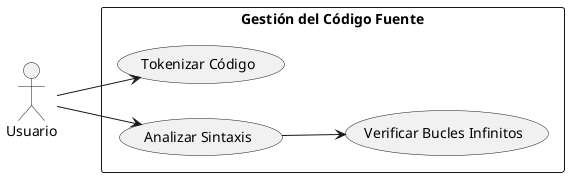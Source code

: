 @startuml

left to right direction

actor Usuario

rectangle "Gestión del Código Fuente" as GestionCodigoFuente {
    usecase "Tokenizar Código" as Tokenizar
    usecase "Analizar Sintaxis" as AnalizarSintaxis
    usecase "Verificar Bucles Infinitos" as VerificarBucles
}

Usuario --> Tokenizar
Usuario --> AnalizarSintaxis
AnalizarSintaxis --> VerificarBucles

@enduml
